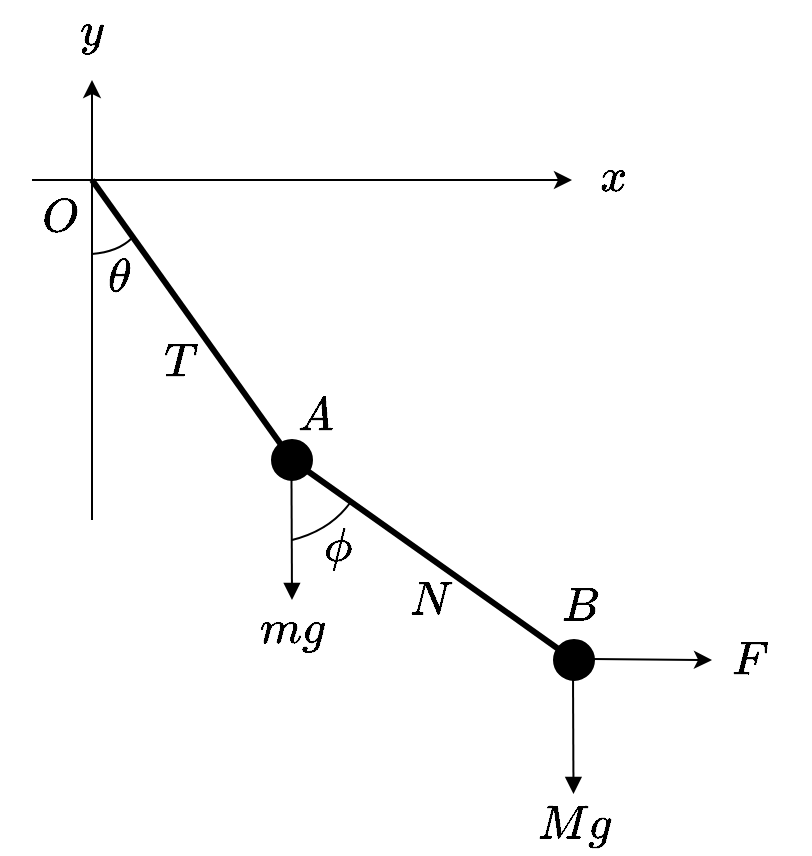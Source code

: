 <mxfile>
    <diagram id="Vfe87MechSMbE3QbhghI" name="ページ1">
        <mxGraphModel dx="626" dy="1069" grid="0" gridSize="10" guides="1" tooltips="1" connect="1" arrows="1" fold="1" page="1" pageScale="1" pageWidth="500" pageHeight="500" background="#FFFFFF" math="1" shadow="0">
            <root>
                <mxCell id="0"/>
                <mxCell id="1" parent="0"/>
                <mxCell id="4" value="" style="endArrow=classic;html=1;strokeColor=#000000;" parent="1" edge="1">
                    <mxGeometry width="50" height="50" relative="1" as="geometry">
                        <mxPoint x="86" y="294" as="sourcePoint"/>
                        <mxPoint x="86" y="74" as="targetPoint"/>
                    </mxGeometry>
                </mxCell>
                <mxCell id="5" value="" style="endArrow=classic;html=1;strokeColor=#000000;" parent="1" edge="1">
                    <mxGeometry width="50" height="50" relative="1" as="geometry">
                        <mxPoint x="56" y="124" as="sourcePoint"/>
                        <mxPoint x="326" y="124" as="targetPoint"/>
                    </mxGeometry>
                </mxCell>
                <mxCell id="6" value="&lt;font color=&quot;#000000&quot; style=&quot;font-size: 20px;&quot;&gt;`x`&lt;br style=&quot;font-size: 20px;&quot;&gt;&lt;/font&gt;" style="text;html=1;align=center;verticalAlign=middle;whiteSpace=wrap;rounded=0;strokeWidth=1;fontSize=20;" parent="1" vertex="1">
                    <mxGeometry x="317" y="107" width="60" height="30" as="geometry"/>
                </mxCell>
                <mxCell id="7" value="&lt;font color=&quot;#000000&quot; style=&quot;font-size: 20px;&quot;&gt;`y`&lt;br style=&quot;font-size: 20px;&quot;&gt;&lt;/font&gt;" style="text;html=1;align=center;verticalAlign=middle;whiteSpace=wrap;rounded=0;strokeWidth=1;fontSize=20;" parent="1" vertex="1">
                    <mxGeometry x="56" y="34" width="60" height="30" as="geometry"/>
                </mxCell>
                <mxCell id="8" value="" style="endArrow=none;html=1;strokeColor=#000000;fontSize=20;fontColor=#000000;startArrow=none;strokeWidth=3;" parent="1" source="10" edge="1">
                    <mxGeometry width="50" height="50" relative="1" as="geometry">
                        <mxPoint x="186" y="264" as="sourcePoint"/>
                        <mxPoint x="86" y="124" as="targetPoint"/>
                    </mxGeometry>
                </mxCell>
                <mxCell id="9" value="" style="endArrow=none;html=1;strokeColor=#000000;fontSize=20;fontColor=#000000;startArrow=none;strokeWidth=3;" parent="1" source="13" edge="1">
                    <mxGeometry width="50" height="50" relative="1" as="geometry">
                        <mxPoint x="326" y="364" as="sourcePoint"/>
                        <mxPoint x="186" y="264" as="targetPoint"/>
                    </mxGeometry>
                </mxCell>
                <mxCell id="12" value="" style="endArrow=none;html=1;strokeColor=#000000;fontSize=20;fontColor=#000000;" parent="1" target="10" edge="1">
                    <mxGeometry width="50" height="50" relative="1" as="geometry">
                        <mxPoint x="186" y="264" as="sourcePoint"/>
                        <mxPoint x="86" y="124" as="targetPoint"/>
                    </mxGeometry>
                </mxCell>
                <mxCell id="10" value="" style="ellipse;whiteSpace=wrap;html=1;strokeWidth=1;fontSize=20;fontColor=#000000;fillStyle=solid;fillColor=#000000;strokeColor=#000000;" parent="1" vertex="1">
                    <mxGeometry x="176" y="254" width="20" height="20" as="geometry"/>
                </mxCell>
                <mxCell id="14" value="" style="endArrow=none;html=1;strokeColor=#000000;fontSize=20;fontColor=#000000;" parent="1" target="13" edge="1">
                    <mxGeometry width="50" height="50" relative="1" as="geometry">
                        <mxPoint x="326" y="364" as="sourcePoint"/>
                        <mxPoint x="186" y="264" as="targetPoint"/>
                    </mxGeometry>
                </mxCell>
                <mxCell id="13" value="" style="ellipse;whiteSpace=wrap;html=1;strokeWidth=1;fontSize=20;fontColor=#000000;fillStyle=solid;fillColor=#000000;strokeColor=#000000;" parent="1" vertex="1">
                    <mxGeometry x="317" y="354" width="20" height="20" as="geometry"/>
                </mxCell>
                <mxCell id="15" value="&lt;font color=&quot;#000000&quot; style=&quot;font-size: 20px;&quot;&gt;`T`&lt;br style=&quot;font-size: 20px;&quot;&gt;&lt;/font&gt;" style="text;html=1;align=center;verticalAlign=middle;whiteSpace=wrap;rounded=0;strokeWidth=1;fontSize=20;" parent="1" vertex="1">
                    <mxGeometry x="100" y="200" width="60" height="30" as="geometry"/>
                </mxCell>
                <mxCell id="16" value="&lt;font color=&quot;#000000&quot; style=&quot;font-size: 20px;&quot;&gt;`N`&lt;br style=&quot;font-size: 20px;&quot;&gt;&lt;/font&gt;" style="text;html=1;align=center;verticalAlign=middle;whiteSpace=wrap;rounded=0;strokeWidth=1;fontSize=20;" parent="1" vertex="1">
                    <mxGeometry x="226" y="319" width="60" height="30" as="geometry"/>
                </mxCell>
                <mxCell id="17" value="&lt;font color=&quot;#000000&quot; style=&quot;font-size: 20px;&quot;&gt;`mg`&lt;br style=&quot;font-size: 20px;&quot;&gt;&lt;/font&gt;" style="text;html=1;align=center;verticalAlign=middle;whiteSpace=wrap;rounded=0;strokeWidth=1;fontSize=20;" parent="1" vertex="1">
                    <mxGeometry x="156" y="333" width="60" height="30" as="geometry"/>
                </mxCell>
                <mxCell id="18" value="&lt;font color=&quot;#000000&quot; style=&quot;font-size: 20px;&quot;&gt;`Mg`&lt;br style=&quot;font-size: 20px;&quot;&gt;&lt;/font&gt;" style="text;html=1;align=center;verticalAlign=middle;whiteSpace=wrap;rounded=0;strokeWidth=1;fontSize=20;" parent="1" vertex="1">
                    <mxGeometry x="297" y="431" width="60" height="30" as="geometry"/>
                </mxCell>
                <mxCell id="19" value="" style="endArrow=classic;html=1;strokeColor=#000000;fontSize=20;fontColor=#000000;" parent="1" edge="1">
                    <mxGeometry width="50" height="50" relative="1" as="geometry">
                        <mxPoint x="336" y="363.5" as="sourcePoint"/>
                        <mxPoint x="396" y="364" as="targetPoint"/>
                    </mxGeometry>
                </mxCell>
                <mxCell id="20" value="&lt;font color=&quot;#000000&quot; style=&quot;font-size: 20px;&quot;&gt;`F`&lt;br style=&quot;font-size: 20px;&quot;&gt;&lt;/font&gt;" style="text;html=1;align=center;verticalAlign=middle;whiteSpace=wrap;rounded=0;strokeWidth=1;fontSize=20;" parent="1" vertex="1">
                    <mxGeometry x="385" y="349" width="60" height="30" as="geometry"/>
                </mxCell>
                <mxCell id="21" value="&lt;font color=&quot;#000000&quot; style=&quot;font-size: 20px;&quot;&gt;`\theta`&lt;br style=&quot;font-size: 20px;&quot;&gt;&lt;/font&gt;" style="text;html=1;align=center;verticalAlign=middle;whiteSpace=wrap;rounded=0;strokeWidth=1;fontSize=20;" parent="1" vertex="1">
                    <mxGeometry x="70" y="157" width="60" height="30" as="geometry"/>
                </mxCell>
                <mxCell id="25" value="" style="endArrow=none;html=1;strokeColor=#000000;strokeWidth=1;fontSize=20;fontColor=#000000;curved=1;" parent="1" edge="1">
                    <mxGeometry width="50" height="50" relative="1" as="geometry">
                        <mxPoint x="86" y="161" as="sourcePoint"/>
                        <mxPoint x="106" y="153" as="targetPoint"/>
                        <Array as="points">
                            <mxPoint x="99" y="160"/>
                        </Array>
                    </mxGeometry>
                </mxCell>
                <mxCell id="26" value="" style="endArrow=none;html=1;strokeColor=#000000;strokeWidth=1;fontSize=20;fontColor=#000000;curved=1;endFill=0;startArrow=block;startFill=1;" parent="1" edge="1">
                    <mxGeometry width="50" height="50" relative="1" as="geometry">
                        <mxPoint x="186" y="334" as="sourcePoint"/>
                        <mxPoint x="185.75" y="274" as="targetPoint"/>
                    </mxGeometry>
                </mxCell>
                <mxCell id="27" value="" style="endArrow=none;html=1;strokeColor=#000000;strokeWidth=1;fontSize=20;fontColor=#000000;curved=1;" parent="1" edge="1">
                    <mxGeometry width="50" height="50" relative="1" as="geometry">
                        <mxPoint x="186" y="304" as="sourcePoint"/>
                        <mxPoint x="216" y="284" as="targetPoint"/>
                        <Array as="points">
                            <mxPoint x="206" y="299"/>
                        </Array>
                    </mxGeometry>
                </mxCell>
                <mxCell id="29" value="" style="endArrow=none;html=1;strokeColor=#000000;strokeWidth=1;fontSize=20;fontColor=#000000;curved=1;endFill=0;startArrow=block;startFill=1;" parent="1" edge="1">
                    <mxGeometry width="50" height="50" relative="1" as="geometry">
                        <mxPoint x="326.75" y="431" as="sourcePoint"/>
                        <mxPoint x="326.5" y="371" as="targetPoint"/>
                    </mxGeometry>
                </mxCell>
                <mxCell id="42" value="&lt;font color=&quot;#000000&quot; style=&quot;font-size: 20px;&quot;&gt;`\phi`&lt;br style=&quot;font-size: 20px;&quot;&gt;&lt;/font&gt;" style="text;html=1;align=center;verticalAlign=middle;whiteSpace=wrap;rounded=0;strokeWidth=1;fontSize=20;" vertex="1" parent="1">
                    <mxGeometry x="179" y="292" width="60" height="30" as="geometry"/>
                </mxCell>
                <mxCell id="43" value="&lt;font color=&quot;#000000&quot; style=&quot;font-size: 20px;&quot;&gt;`A`&lt;br style=&quot;font-size: 20px;&quot;&gt;&lt;/font&gt;" style="text;html=1;align=center;verticalAlign=middle;whiteSpace=wrap;rounded=0;strokeWidth=1;fontSize=20;" vertex="1" parent="1">
                    <mxGeometry x="168" y="227" width="60" height="30" as="geometry"/>
                </mxCell>
                <mxCell id="44" value="&lt;font color=&quot;#000000&quot; style=&quot;font-size: 20px;&quot;&gt;`B`&lt;br style=&quot;font-size: 20px;&quot;&gt;&lt;/font&gt;" style="text;html=1;align=center;verticalAlign=middle;whiteSpace=wrap;rounded=0;strokeWidth=1;fontSize=20;" vertex="1" parent="1">
                    <mxGeometry x="300" y="322" width="60" height="30" as="geometry"/>
                </mxCell>
                <mxCell id="45" value="&lt;font color=&quot;#000000&quot; style=&quot;font-size: 20px;&quot;&gt;`O`&lt;br style=&quot;font-size: 20px;&quot;&gt;&lt;/font&gt;" style="text;html=1;align=center;verticalAlign=middle;whiteSpace=wrap;rounded=0;strokeWidth=1;fontSize=20;" vertex="1" parent="1">
                    <mxGeometry x="40" y="127" width="60" height="30" as="geometry"/>
                </mxCell>
            </root>
        </mxGraphModel>
    </diagram>
</mxfile>